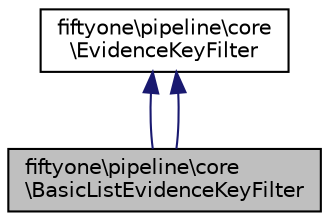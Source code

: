 digraph "fiftyone\pipeline\core\BasicListEvidenceKeyFilter"
{
 // LATEX_PDF_SIZE
  bgcolor="transparent";
  edge [fontname="Helvetica",fontsize="10",labelfontname="Helvetica",labelfontsize="10"];
  node [fontname="Helvetica",fontsize="10",shape=record];
  Node2 [label="fiftyone\\pipeline\\core\l\\BasicListEvidenceKeyFilter",height=0.2,width=0.4,color="black", fillcolor="grey75", style="filled", fontcolor="black",tooltip="An instance of EvidenceKeyFilter that uses a simple array of keys Evidence not using these keys is fi..."];
  Node3 -> Node2 [dir="back",color="midnightblue",fontsize="10",style="solid",fontname="Helvetica"];
  Node3 [label="fiftyone\\pipeline\\core\l\\EvidenceKeyFilter",height=0.2,width=0.4,color="black",URL="$classfiftyone_1_1pipeline_1_1core_1_1_evidence_key_filter.html",tooltip="An evidence key filter is added to a FlowElement It tells the Pipeline which evidence it is intereste..."];
  Node3 -> Node2 [dir="back",color="midnightblue",fontsize="10",style="solid",fontname="Helvetica"];
}
